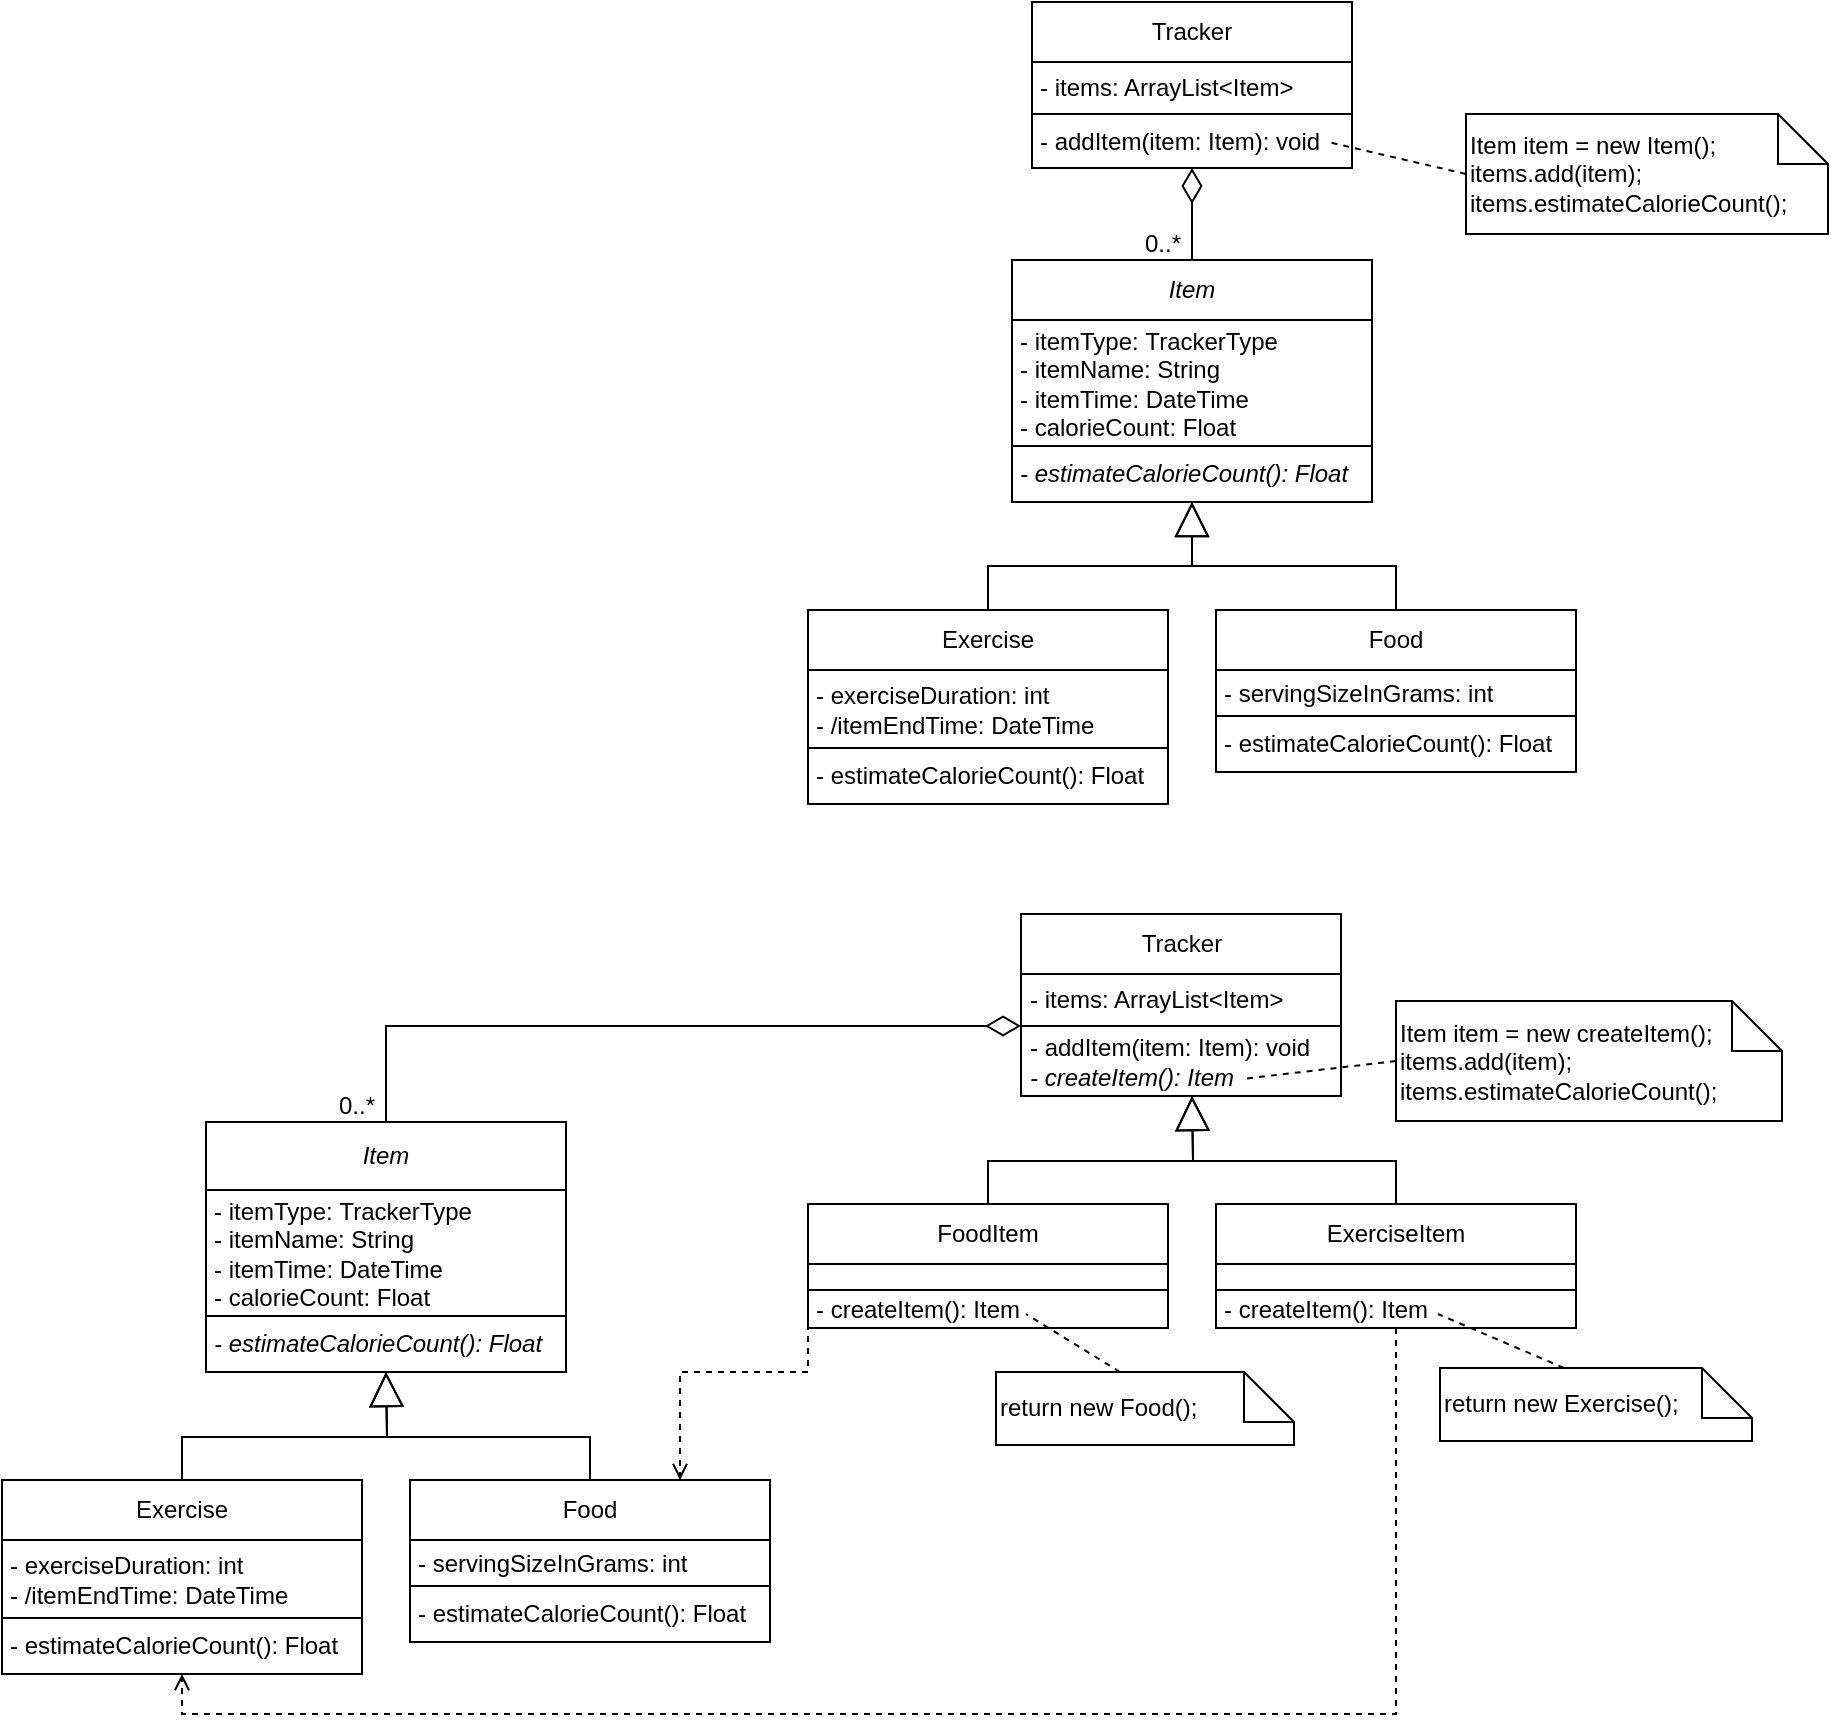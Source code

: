 <mxfile version="20.8.13" type="github">
  <diagram name="Page-1" id="O6_y39WmobaEuZ57Aed5">
    <mxGraphModel dx="1595" dy="630" grid="0" gridSize="10" guides="1" tooltips="1" connect="1" arrows="1" fold="1" page="0" pageScale="1" pageWidth="827" pageHeight="1169" math="0" shadow="0">
      <root>
        <mxCell id="0" />
        <mxCell id="1" parent="0" />
        <mxCell id="llzl7Z2hF7iHjySsMF71-1" value="Tracker" style="rounded=0;whiteSpace=wrap;html=1;" vertex="1" parent="1">
          <mxGeometry x="131" y="20" width="160" height="30" as="geometry" />
        </mxCell>
        <mxCell id="llzl7Z2hF7iHjySsMF71-2" style="edgeStyle=orthogonalEdgeStyle;rounded=0;orthogonalLoop=1;jettySize=auto;html=1;exitX=0.5;exitY=0;exitDx=0;exitDy=0;entryX=0.5;entryY=1;entryDx=0;entryDy=0;endArrow=block;endFill=0;endSize=15;startSize=15;" edge="1" parent="1" source="llzl7Z2hF7iHjySsMF71-3" target="llzl7Z2hF7iHjySsMF71-19">
          <mxGeometry relative="1" as="geometry" />
        </mxCell>
        <mxCell id="llzl7Z2hF7iHjySsMF71-3" value="Exercise" style="rounded=0;whiteSpace=wrap;html=1;" vertex="1" parent="1">
          <mxGeometry x="19" y="324" width="180" height="30" as="geometry" />
        </mxCell>
        <mxCell id="llzl7Z2hF7iHjySsMF71-4" style="edgeStyle=orthogonalEdgeStyle;rounded=0;orthogonalLoop=1;jettySize=auto;html=1;exitX=0.5;exitY=0;exitDx=0;exitDy=0;entryX=0.5;entryY=1;entryDx=0;entryDy=0;endArrow=block;endFill=0;endSize=15;startSize=15;" edge="1" parent="1" source="llzl7Z2hF7iHjySsMF71-5" target="llzl7Z2hF7iHjySsMF71-19">
          <mxGeometry relative="1" as="geometry" />
        </mxCell>
        <mxCell id="llzl7Z2hF7iHjySsMF71-5" value="Food" style="rounded=0;whiteSpace=wrap;html=1;" vertex="1" parent="1">
          <mxGeometry x="223" y="324" width="180" height="30" as="geometry" />
        </mxCell>
        <mxCell id="llzl7Z2hF7iHjySsMF71-6" value="0..*" style="text;html=1;align=center;verticalAlign=middle;resizable=0;points=[];autosize=1;strokeColor=none;fillColor=none;" vertex="1" parent="1">
          <mxGeometry x="176.37" y="126" width="40" height="30" as="geometry" />
        </mxCell>
        <mxCell id="llzl7Z2hF7iHjySsMF71-11" value="- exerciseDuration: int&lt;br style=&quot;border-color: var(--border-color);&quot;&gt;- /itemEndTime: DateTime" style="rounded=0;whiteSpace=wrap;html=1;align=left;spacingLeft=2;" vertex="1" parent="1">
          <mxGeometry x="19" y="354" width="180" height="39" as="geometry" />
        </mxCell>
        <mxCell id="llzl7Z2hF7iHjySsMF71-13" value="- servingSizeInGrams: int" style="rounded=0;whiteSpace=wrap;html=1;align=left;spacingLeft=2;" vertex="1" parent="1">
          <mxGeometry x="223" y="354" width="180" height="23" as="geometry" />
        </mxCell>
        <mxCell id="llzl7Z2hF7iHjySsMF71-15" value="- items: ArrayList&amp;lt;Item&amp;gt;" style="rounded=0;whiteSpace=wrap;html=1;align=left;spacingLeft=2;" vertex="1" parent="1">
          <mxGeometry x="131" y="50" width="160" height="26" as="geometry" />
        </mxCell>
        <mxCell id="llzl7Z2hF7iHjySsMF71-16" value="- addItem(item: Item): void" style="rounded=0;whiteSpace=wrap;html=1;align=left;spacingLeft=2;" vertex="1" parent="1">
          <mxGeometry x="131" y="76" width="160" height="27" as="geometry" />
        </mxCell>
        <mxCell id="llzl7Z2hF7iHjySsMF71-17" value="&lt;i&gt;Item&lt;/i&gt;" style="rounded=0;whiteSpace=wrap;html=1;" vertex="1" parent="1">
          <mxGeometry x="121" y="149" width="180" height="30" as="geometry" />
        </mxCell>
        <mxCell id="llzl7Z2hF7iHjySsMF71-18" value="- itemType:&amp;nbsp;TrackerType&lt;br style=&quot;border-color: var(--border-color); background-color: rgb(255, 255, 255);&quot;&gt;&lt;span style=&quot;background-color: rgb(255, 255, 255);&quot;&gt;- itemName: String&lt;/span&gt;&lt;br style=&quot;border-color: var(--border-color); background-color: rgb(255, 255, 255);&quot;&gt;&lt;span style=&quot;background-color: rgb(255, 255, 255);&quot;&gt;- itemTime: DateTime&lt;/span&gt;&lt;br style=&quot;border-color: var(--border-color); background-color: rgb(255, 255, 255);&quot;&gt;&lt;span style=&quot;background-color: rgb(255, 255, 255);&quot;&gt;- calorieCount: Float&lt;/span&gt;" style="rounded=0;whiteSpace=wrap;html=1;align=left;spacingLeft=2;" vertex="1" parent="1">
          <mxGeometry x="121" y="179" width="180" height="63" as="geometry" />
        </mxCell>
        <mxCell id="llzl7Z2hF7iHjySsMF71-19" value="&lt;i&gt;- estimateCalorieCount(): Float&lt;/i&gt;" style="rounded=0;whiteSpace=wrap;html=1;align=left;spacingLeft=2;" vertex="1" parent="1">
          <mxGeometry x="121" y="242" width="180" height="28" as="geometry" />
        </mxCell>
        <mxCell id="llzl7Z2hF7iHjySsMF71-20" style="edgeStyle=orthogonalEdgeStyle;rounded=0;orthogonalLoop=1;jettySize=auto;html=1;endArrow=diamondThin;endFill=0;startSize=15;endSize=15;exitX=0.5;exitY=0;exitDx=0;exitDy=0;entryX=0.5;entryY=1;entryDx=0;entryDy=0;" edge="1" parent="1" source="llzl7Z2hF7iHjySsMF71-17" target="llzl7Z2hF7iHjySsMF71-16">
          <mxGeometry relative="1" as="geometry">
            <mxPoint x="222.0" y="360" as="targetPoint" />
            <mxPoint x="278.5" y="487" as="sourcePoint" />
          </mxGeometry>
        </mxCell>
        <mxCell id="llzl7Z2hF7iHjySsMF71-21" value="Item item = new Item();&lt;br&gt;items.add(item);&lt;br&gt;&lt;div style=&quot;&quot;&gt;&lt;span style=&quot;background-color: initial;&quot;&gt;items.estimateCalorieCount();&lt;/span&gt;&lt;/div&gt;" style="shape=note2;boundedLbl=1;whiteSpace=wrap;html=1;size=25;verticalAlign=middle;align=left;labelPosition=center;verticalLabelPosition=middle;spacingTop=0;spacingBottom=0;spacingLeft=0;textDirection=ltr;horizontal=1;" vertex="1" parent="1">
          <mxGeometry x="348" y="76" width="181" height="60" as="geometry" />
        </mxCell>
        <mxCell id="llzl7Z2hF7iHjySsMF71-44" style="rounded=0;orthogonalLoop=1;jettySize=auto;html=1;exitX=0;exitY=0.5;exitDx=0;exitDy=0;exitPerimeter=0;endArrow=none;endFill=0;dashed=1;" edge="1" parent="1" source="llzl7Z2hF7iHjySsMF71-21">
          <mxGeometry relative="1" as="geometry">
            <mxPoint x="279" y="90.001" as="targetPoint" />
            <mxPoint x="396" y="105.74" as="sourcePoint" />
          </mxGeometry>
        </mxCell>
        <mxCell id="llzl7Z2hF7iHjySsMF71-45" value="Tracker" style="rounded=0;whiteSpace=wrap;html=1;" vertex="1" parent="1">
          <mxGeometry x="125.5" y="476" width="160" height="30" as="geometry" />
        </mxCell>
        <mxCell id="llzl7Z2hF7iHjySsMF71-50" value="0..*" style="text;html=1;align=center;verticalAlign=middle;resizable=0;points=[];autosize=1;strokeColor=none;fillColor=none;" vertex="1" parent="1">
          <mxGeometry x="-226.63" y="557" width="40" height="30" as="geometry" />
        </mxCell>
        <mxCell id="llzl7Z2hF7iHjySsMF71-55" value="- items: ArrayList&amp;lt;Item&amp;gt;" style="rounded=0;whiteSpace=wrap;html=1;align=left;spacingLeft=2;" vertex="1" parent="1">
          <mxGeometry x="125.5" y="506" width="160" height="26" as="geometry" />
        </mxCell>
        <mxCell id="llzl7Z2hF7iHjySsMF71-56" value="- addItem(item: Item): void&lt;br&gt;&lt;i&gt;- createItem(): Item&lt;/i&gt;" style="rounded=0;whiteSpace=wrap;html=1;align=left;spacingLeft=2;" vertex="1" parent="1">
          <mxGeometry x="125.5" y="532" width="160" height="35" as="geometry" />
        </mxCell>
        <mxCell id="llzl7Z2hF7iHjySsMF71-57" value="&lt;i&gt;Item&lt;/i&gt;" style="rounded=0;whiteSpace=wrap;html=1;" vertex="1" parent="1">
          <mxGeometry x="-282" y="580" width="180" height="34" as="geometry" />
        </mxCell>
        <mxCell id="llzl7Z2hF7iHjySsMF71-59" value="&lt;i&gt;- estimateCalorieCount(): Float&lt;/i&gt;" style="rounded=0;whiteSpace=wrap;html=1;align=left;spacingLeft=2;" vertex="1" parent="1">
          <mxGeometry x="-282" y="677" width="180" height="28" as="geometry" />
        </mxCell>
        <mxCell id="llzl7Z2hF7iHjySsMF71-60" style="edgeStyle=orthogonalEdgeStyle;rounded=0;orthogonalLoop=1;jettySize=auto;html=1;endArrow=diamondThin;endFill=0;startSize=15;endSize=15;exitX=0.5;exitY=0;exitDx=0;exitDy=0;entryX=0;entryY=0;entryDx=0;entryDy=0;" edge="1" parent="1" source="llzl7Z2hF7iHjySsMF71-57" target="llzl7Z2hF7iHjySsMF71-56">
          <mxGeometry relative="1" as="geometry">
            <mxPoint x="216.5" y="846" as="targetPoint" />
            <mxPoint x="273" y="973" as="sourcePoint" />
            <Array as="points">
              <mxPoint x="-192" y="532" />
            </Array>
          </mxGeometry>
        </mxCell>
        <mxCell id="llzl7Z2hF7iHjySsMF71-61" value="Item item = new createItem();&lt;br&gt;items.add(item);&lt;br&gt;&lt;div style=&quot;&quot;&gt;&lt;span style=&quot;background-color: initial;&quot;&gt;items.estimateCalorieCount();&lt;/span&gt;&lt;/div&gt;" style="shape=note2;boundedLbl=1;whiteSpace=wrap;html=1;size=25;verticalAlign=middle;align=left;labelPosition=center;verticalLabelPosition=middle;spacingTop=0;spacingBottom=0;spacingLeft=0;textDirection=ltr;horizontal=1;" vertex="1" parent="1">
          <mxGeometry x="313" y="519.5" width="193" height="60" as="geometry" />
        </mxCell>
        <mxCell id="llzl7Z2hF7iHjySsMF71-63" style="edgeStyle=orthogonalEdgeStyle;rounded=0;orthogonalLoop=1;jettySize=auto;html=1;exitX=0.5;exitY=0;exitDx=0;exitDy=0;entryX=0.5;entryY=1;entryDx=0;entryDy=0;endArrow=block;endFill=0;endSize=15;startSize=15;" edge="1" parent="1" source="llzl7Z2hF7iHjySsMF71-64">
          <mxGeometry relative="1" as="geometry">
            <mxPoint x="-192" y="705" as="targetPoint" />
          </mxGeometry>
        </mxCell>
        <mxCell id="llzl7Z2hF7iHjySsMF71-64" value="Exercise" style="rounded=0;whiteSpace=wrap;html=1;" vertex="1" parent="1">
          <mxGeometry x="-384" y="759" width="180" height="30" as="geometry" />
        </mxCell>
        <mxCell id="llzl7Z2hF7iHjySsMF71-65" style="edgeStyle=orthogonalEdgeStyle;rounded=0;orthogonalLoop=1;jettySize=auto;html=1;exitX=0.5;exitY=0;exitDx=0;exitDy=0;entryX=0.5;entryY=1;entryDx=0;entryDy=0;endArrow=block;endFill=0;endSize=15;startSize=15;" edge="1" parent="1" source="llzl7Z2hF7iHjySsMF71-66">
          <mxGeometry relative="1" as="geometry">
            <mxPoint x="-192" y="705" as="targetPoint" />
          </mxGeometry>
        </mxCell>
        <mxCell id="llzl7Z2hF7iHjySsMF71-66" value="Food" style="rounded=0;whiteSpace=wrap;html=1;" vertex="1" parent="1">
          <mxGeometry x="-180" y="759" width="180" height="30" as="geometry" />
        </mxCell>
        <mxCell id="llzl7Z2hF7iHjySsMF71-67" value="- exerciseDuration: int&lt;br style=&quot;border-color: var(--border-color);&quot;&gt;- /itemEndTime: DateTime" style="rounded=0;whiteSpace=wrap;html=1;align=left;spacingLeft=2;" vertex="1" parent="1">
          <mxGeometry x="-384" y="789" width="180" height="39" as="geometry" />
        </mxCell>
        <mxCell id="llzl7Z2hF7iHjySsMF71-69" value="- servingSizeInGrams: int" style="rounded=0;whiteSpace=wrap;html=1;align=left;spacingLeft=2;" vertex="1" parent="1">
          <mxGeometry x="-180" y="789" width="180" height="23" as="geometry" />
        </mxCell>
        <mxCell id="llzl7Z2hF7iHjySsMF71-71" style="edgeStyle=orthogonalEdgeStyle;rounded=0;orthogonalLoop=1;jettySize=auto;html=1;exitX=0.5;exitY=0;exitDx=0;exitDy=0;entryX=0.5;entryY=1;entryDx=0;entryDy=0;endArrow=block;endFill=0;endSize=15;startSize=15;" edge="1" parent="1" source="llzl7Z2hF7iHjySsMF71-72">
          <mxGeometry relative="1" as="geometry">
            <mxPoint x="211" y="567" as="targetPoint" />
          </mxGeometry>
        </mxCell>
        <mxCell id="llzl7Z2hF7iHjySsMF71-93" style="rounded=0;orthogonalLoop=1;jettySize=auto;html=1;exitX=0;exitY=1;exitDx=0;exitDy=0;entryX=0.75;entryY=0;entryDx=0;entryDy=0;endArrow=open;endFill=0;edgeStyle=orthogonalEdgeStyle;dashed=1;" edge="1" parent="1" source="llzl7Z2hF7iHjySsMF71-72" target="llzl7Z2hF7iHjySsMF71-66">
          <mxGeometry relative="1" as="geometry" />
        </mxCell>
        <mxCell id="llzl7Z2hF7iHjySsMF71-72" value="FoodItem" style="rounded=0;whiteSpace=wrap;html=1;" vertex="1" parent="1">
          <mxGeometry x="19" y="621" width="180" height="30" as="geometry" />
        </mxCell>
        <mxCell id="llzl7Z2hF7iHjySsMF71-73" style="edgeStyle=orthogonalEdgeStyle;rounded=0;orthogonalLoop=1;jettySize=auto;html=1;exitX=0.5;exitY=0;exitDx=0;exitDy=0;entryX=0.5;entryY=1;entryDx=0;entryDy=0;endArrow=block;endFill=0;endSize=15;startSize=15;" edge="1" parent="1" source="llzl7Z2hF7iHjySsMF71-74">
          <mxGeometry relative="1" as="geometry">
            <mxPoint x="211" y="567" as="targetPoint" />
          </mxGeometry>
        </mxCell>
        <mxCell id="llzl7Z2hF7iHjySsMF71-74" value="ExerciseItem" style="rounded=0;whiteSpace=wrap;html=1;" vertex="1" parent="1">
          <mxGeometry x="223" y="621" width="180" height="30" as="geometry" />
        </mxCell>
        <mxCell id="llzl7Z2hF7iHjySsMF71-76" value="&lt;span style=&quot;border-color: var(--border-color);&quot;&gt;- createItem(): Item&lt;/span&gt;" style="rounded=0;whiteSpace=wrap;html=1;align=left;spacingLeft=2;" vertex="1" parent="1">
          <mxGeometry x="19" y="664" width="180" height="19" as="geometry" />
        </mxCell>
        <mxCell id="llzl7Z2hF7iHjySsMF71-82" style="rounded=0;orthogonalLoop=1;jettySize=auto;html=1;exitX=0;exitY=0.5;exitDx=0;exitDy=0;exitPerimeter=0;endArrow=none;endFill=0;dashed=1;" edge="1" parent="1" source="llzl7Z2hF7iHjySsMF71-61">
          <mxGeometry relative="1" as="geometry">
            <mxPoint x="236" y="558.501" as="targetPoint" />
            <mxPoint x="275.5" y="532" as="sourcePoint" />
          </mxGeometry>
        </mxCell>
        <mxCell id="llzl7Z2hF7iHjySsMF71-83" value="return new Food();" style="shape=note2;boundedLbl=1;whiteSpace=wrap;html=1;size=25;verticalAlign=middle;align=left;labelPosition=center;verticalLabelPosition=middle;spacingTop=0;spacingBottom=0;spacingLeft=0;textDirection=ltr;horizontal=1;" vertex="1" parent="1">
          <mxGeometry x="113" y="705" width="149" height="36.5" as="geometry" />
        </mxCell>
        <mxCell id="llzl7Z2hF7iHjySsMF71-84" value="" style="rounded=0;whiteSpace=wrap;html=1;align=left;spacingLeft=2;" vertex="1" parent="1">
          <mxGeometry x="19" y="651" width="180" height="13" as="geometry" />
        </mxCell>
        <mxCell id="llzl7Z2hF7iHjySsMF71-85" value="" style="rounded=0;whiteSpace=wrap;html=1;align=left;spacingLeft=2;" vertex="1" parent="1">
          <mxGeometry x="223" y="651" width="180" height="13" as="geometry" />
        </mxCell>
        <mxCell id="llzl7Z2hF7iHjySsMF71-94" style="edgeStyle=orthogonalEdgeStyle;rounded=0;orthogonalLoop=1;jettySize=auto;html=1;exitX=0.5;exitY=1;exitDx=0;exitDy=0;entryX=0.5;entryY=1;entryDx=0;entryDy=0;endArrow=open;endFill=0;dashed=1;" edge="1" parent="1" source="llzl7Z2hF7iHjySsMF71-86" target="llzl7Z2hF7iHjySsMF71-90">
          <mxGeometry relative="1" as="geometry" />
        </mxCell>
        <mxCell id="llzl7Z2hF7iHjySsMF71-86" value="&lt;span style=&quot;border-color: var(--border-color);&quot;&gt;- createItem(): Item&lt;/span&gt;" style="rounded=0;whiteSpace=wrap;html=1;align=left;spacingLeft=2;" vertex="1" parent="1">
          <mxGeometry x="223" y="664" width="180" height="19" as="geometry" />
        </mxCell>
        <mxCell id="llzl7Z2hF7iHjySsMF71-87" style="rounded=0;orthogonalLoop=1;jettySize=auto;html=1;exitX=0;exitY=0;exitDx=62;exitDy=0;exitPerimeter=0;endArrow=none;endFill=0;dashed=1;" edge="1" parent="1" source="llzl7Z2hF7iHjySsMF71-83">
          <mxGeometry relative="1" as="geometry">
            <mxPoint x="128" y="676.001" as="targetPoint" />
            <mxPoint x="205" y="667" as="sourcePoint" />
          </mxGeometry>
        </mxCell>
        <mxCell id="llzl7Z2hF7iHjySsMF71-88" value="return new&amp;nbsp;Exercise();" style="shape=note2;boundedLbl=1;whiteSpace=wrap;html=1;size=25;verticalAlign=middle;align=left;labelPosition=center;verticalLabelPosition=middle;spacingTop=0;spacingBottom=0;spacingLeft=0;textDirection=ltr;horizontal=1;" vertex="1" parent="1">
          <mxGeometry x="335" y="703" width="156" height="36.5" as="geometry" />
        </mxCell>
        <mxCell id="llzl7Z2hF7iHjySsMF71-89" style="rounded=0;orthogonalLoop=1;jettySize=auto;html=1;exitX=0;exitY=0;exitDx=62;exitDy=0;exitPerimeter=0;endArrow=none;endFill=0;dashed=1;" edge="1" parent="1" source="llzl7Z2hF7iHjySsMF71-88">
          <mxGeometry relative="1" as="geometry">
            <mxPoint x="334.0" y="676.001" as="targetPoint" />
            <mxPoint x="411" y="667" as="sourcePoint" />
          </mxGeometry>
        </mxCell>
        <mxCell id="llzl7Z2hF7iHjySsMF71-90" value="- estimateCalorieCount(): Float" style="rounded=0;whiteSpace=wrap;html=1;align=left;spacingLeft=2;" vertex="1" parent="1">
          <mxGeometry x="-384" y="828" width="180" height="28" as="geometry" />
        </mxCell>
        <mxCell id="llzl7Z2hF7iHjySsMF71-91" value="&lt;span style=&quot;font-style: normal;&quot;&gt;- estimateCalorieCount(): Float&lt;/span&gt;" style="rounded=0;whiteSpace=wrap;html=1;align=left;spacingLeft=2;fontStyle=2" vertex="1" parent="1">
          <mxGeometry x="-180" y="812" width="180" height="28" as="geometry" />
        </mxCell>
        <mxCell id="llzl7Z2hF7iHjySsMF71-92" value="- itemType:&amp;nbsp;TrackerType&lt;br style=&quot;border-color: var(--border-color); background-color: rgb(255, 255, 255);&quot;&gt;&lt;span style=&quot;background-color: rgb(255, 255, 255);&quot;&gt;- itemName: String&lt;/span&gt;&lt;br style=&quot;border-color: var(--border-color); background-color: rgb(255, 255, 255);&quot;&gt;&lt;span style=&quot;background-color: rgb(255, 255, 255);&quot;&gt;- itemTime: DateTime&lt;/span&gt;&lt;br style=&quot;border-color: var(--border-color); background-color: rgb(255, 255, 255);&quot;&gt;&lt;span style=&quot;background-color: rgb(255, 255, 255);&quot;&gt;- calorieCount: Float&lt;/span&gt;" style="rounded=0;whiteSpace=wrap;html=1;align=left;spacingLeft=2;" vertex="1" parent="1">
          <mxGeometry x="-282" y="614" width="180" height="63" as="geometry" />
        </mxCell>
        <mxCell id="llzl7Z2hF7iHjySsMF71-95" value="- estimateCalorieCount(): Float" style="rounded=0;whiteSpace=wrap;html=1;align=left;spacingLeft=2;" vertex="1" parent="1">
          <mxGeometry x="19" y="393" width="180" height="28" as="geometry" />
        </mxCell>
        <mxCell id="llzl7Z2hF7iHjySsMF71-96" value="- estimateCalorieCount(): Float" style="rounded=0;whiteSpace=wrap;html=1;align=left;spacingLeft=2;" vertex="1" parent="1">
          <mxGeometry x="223" y="377" width="180" height="28" as="geometry" />
        </mxCell>
      </root>
    </mxGraphModel>
  </diagram>
</mxfile>
